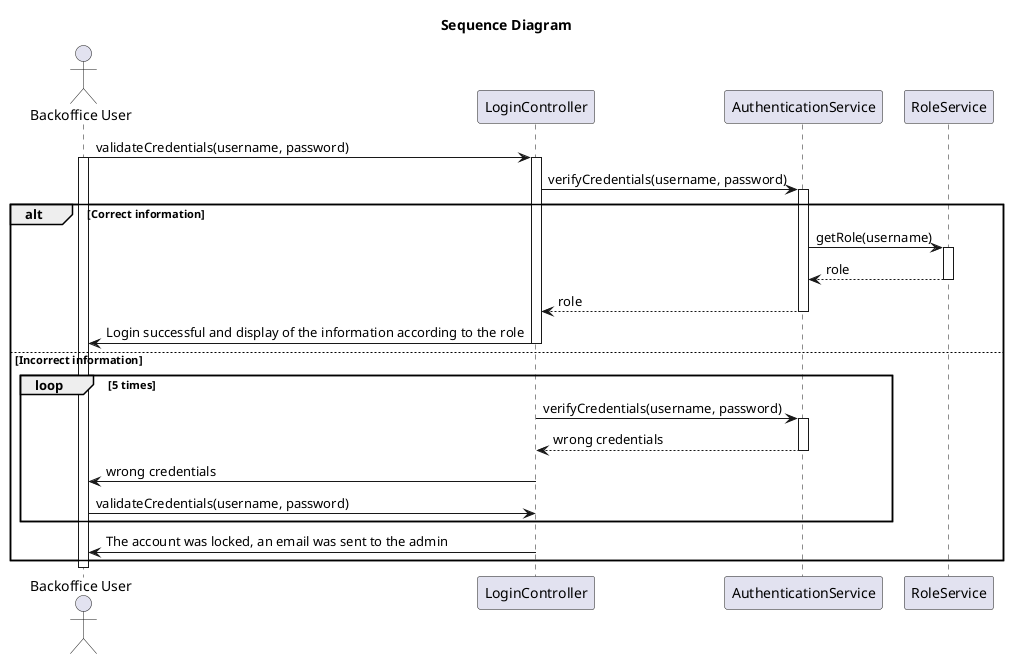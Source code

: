 @startuml US 5.1.6

title Sequence Diagram

actor "Backoffice User" as user
participant "LoginController" as con
participant "AuthenticationService" as service
participant "RoleService" as role

user -> con: validateCredentials(username, password)
activate user
activate con

con -> service: verifyCredentials(username, password)
activate service

alt Correct information 

    service -> role: getRole(username)
    activate role
    role --> service: role
    deactivate role

    service --> con: role
    deactivate service

    con -> user: Login successful and display of the information according to the role 
    deactivate con

else Incorrect information
    
    loop 5 times

        con -> service: verifyCredentials(username, password)
        activate service
        service --> con: wrong credentials
        deactivate service
        con -> user: wrong credentials
        user -> con: validateCredentials(username, password)

    end
    con -> user: The account was locked, an email was sent to the admin
    deactivate con
end

deactivate user

@enduml
